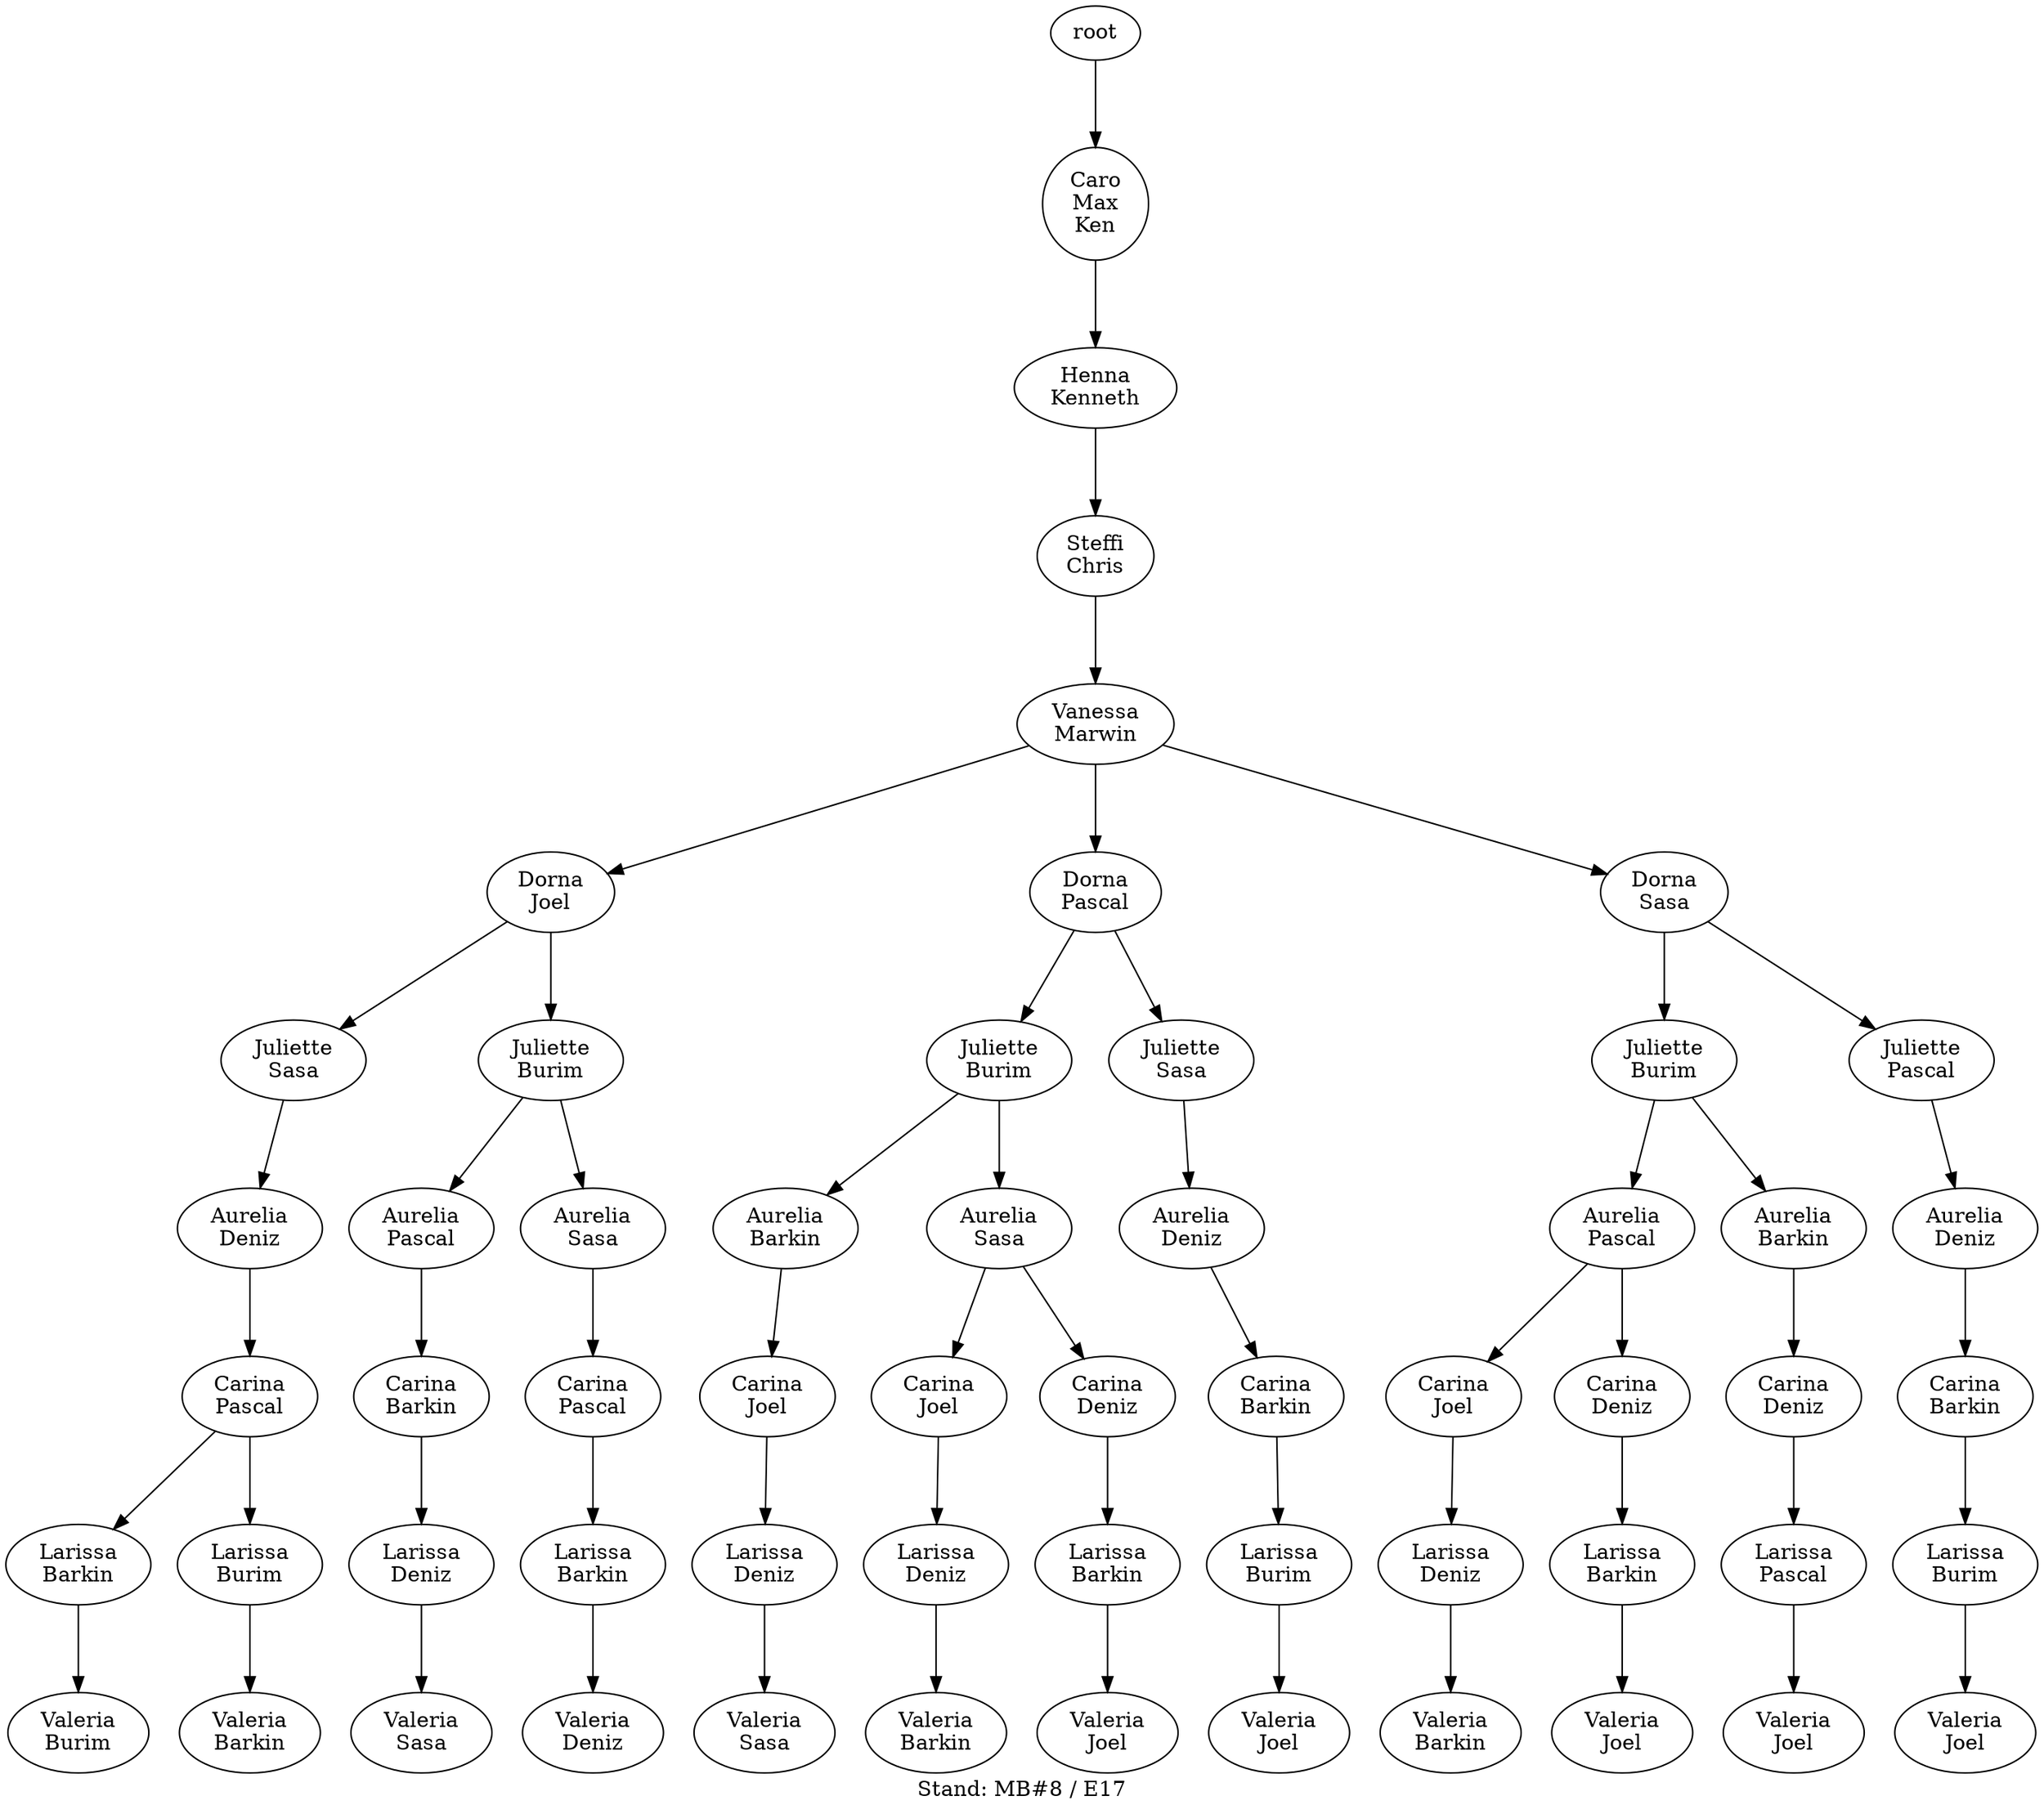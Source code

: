 digraph D { labelloc="b"; label="Stand: MB#8 / E17"; ranksep=0.8;
"root/7,5"[label="Caro\nMax\nKen"]
"root" -> "root/7,5";
"root/7,5/6"[label="Henna\nKenneth"]
"root/7,5" -> "root/7,5/6";
"root/7,5/6/2"[label="Steffi\nChris"]
"root/7,5/6" -> "root/7,5/6/2";
"root/7,5/6/2/10"[label="Vanessa\nMarwin"]
"root/7,5/6/2" -> "root/7,5/6/2/10";
"root/7,5/6/2/10/4"[label="Dorna\nJoel"]
"root/7,5/6/2/10" -> "root/7,5/6/2/10/4";
"root/7,5/6/2/10/4/9"[label="Juliette\nSasa"]
"root/7,5/6/2/10/4" -> "root/7,5/6/2/10/4/9";
"root/7,5/6/2/10/4/9/3"[label="Aurelia\nDeniz"]
"root/7,5/6/2/10/4/9" -> "root/7,5/6/2/10/4/9/3";
"root/7,5/6/2/10/4/9/3/8"[label="Carina\nPascal"]
"root/7,5/6/2/10/4/9/3" -> "root/7,5/6/2/10/4/9/3/8";
"root/7,5/6/2/10/4/9/3/8/0"[label="Larissa\nBarkin"]
"root/7,5/6/2/10/4/9/3/8" -> "root/7,5/6/2/10/4/9/3/8/0";
"root/7,5/6/2/10/4/9/3/8/0/1"[label="Valeria\nBurim"]
"root/7,5/6/2/10/4/9/3/8/0" -> "root/7,5/6/2/10/4/9/3/8/0/1";
"root/7,5/6/2/10/8"[label="Dorna\nPascal"]
"root/7,5/6/2/10" -> "root/7,5/6/2/10/8";
"root/7,5/6/2/10/8/1"[label="Juliette\nBurim"]
"root/7,5/6/2/10/8" -> "root/7,5/6/2/10/8/1";
"root/7,5/6/2/10/8/1/0"[label="Aurelia\nBarkin"]
"root/7,5/6/2/10/8/1" -> "root/7,5/6/2/10/8/1/0";
"root/7,5/6/2/10/8/1/0/4"[label="Carina\nJoel"]
"root/7,5/6/2/10/8/1/0" -> "root/7,5/6/2/10/8/1/0/4";
"root/7,5/6/2/10/8/1/0/4/3"[label="Larissa\nDeniz"]
"root/7,5/6/2/10/8/1/0/4" -> "root/7,5/6/2/10/8/1/0/4/3";
"root/7,5/6/2/10/8/1/0/4/3/9"[label="Valeria\nSasa"]
"root/7,5/6/2/10/8/1/0/4/3" -> "root/7,5/6/2/10/8/1/0/4/3/9";
"root/7,5/6/2/10/4/1"[label="Juliette\nBurim"]
"root/7,5/6/2/10/4" -> "root/7,5/6/2/10/4/1";
"root/7,5/6/2/10/4/1/8"[label="Aurelia\nPascal"]
"root/7,5/6/2/10/4/1" -> "root/7,5/6/2/10/4/1/8";
"root/7,5/6/2/10/4/1/8/0"[label="Carina\nBarkin"]
"root/7,5/6/2/10/4/1/8" -> "root/7,5/6/2/10/4/1/8/0";
"root/7,5/6/2/10/4/1/8/0/3"[label="Larissa\nDeniz"]
"root/7,5/6/2/10/4/1/8/0" -> "root/7,5/6/2/10/4/1/8/0/3";
"root/7,5/6/2/10/4/1/8/0/3/9"[label="Valeria\nSasa"]
"root/7,5/6/2/10/4/1/8/0/3" -> "root/7,5/6/2/10/4/1/8/0/3/9";
"root/7,5/6/2/10/4/9/3/8/1"[label="Larissa\nBurim"]
"root/7,5/6/2/10/4/9/3/8" -> "root/7,5/6/2/10/4/9/3/8/1";
"root/7,5/6/2/10/4/9/3/8/1/0"[label="Valeria\nBarkin"]
"root/7,5/6/2/10/4/9/3/8/1" -> "root/7,5/6/2/10/4/9/3/8/1/0";
"root/7,5/6/2/10/9"[label="Dorna\nSasa"]
"root/7,5/6/2/10" -> "root/7,5/6/2/10/9";
"root/7,5/6/2/10/9/1"[label="Juliette\nBurim"]
"root/7,5/6/2/10/9" -> "root/7,5/6/2/10/9/1";
"root/7,5/6/2/10/9/1/8"[label="Aurelia\nPascal"]
"root/7,5/6/2/10/9/1" -> "root/7,5/6/2/10/9/1/8";
"root/7,5/6/2/10/9/1/8/4"[label="Carina\nJoel"]
"root/7,5/6/2/10/9/1/8" -> "root/7,5/6/2/10/9/1/8/4";
"root/7,5/6/2/10/9/1/8/4/3"[label="Larissa\nDeniz"]
"root/7,5/6/2/10/9/1/8/4" -> "root/7,5/6/2/10/9/1/8/4/3";
"root/7,5/6/2/10/9/1/8/4/3/0"[label="Valeria\nBarkin"]
"root/7,5/6/2/10/9/1/8/4/3" -> "root/7,5/6/2/10/9/1/8/4/3/0";
"root/7,5/6/2/10/8/1/9"[label="Aurelia\nSasa"]
"root/7,5/6/2/10/8/1" -> "root/7,5/6/2/10/8/1/9";
"root/7,5/6/2/10/8/1/9/4"[label="Carina\nJoel"]
"root/7,5/6/2/10/8/1/9" -> "root/7,5/6/2/10/8/1/9/4";
"root/7,5/6/2/10/8/1/9/4/3"[label="Larissa\nDeniz"]
"root/7,5/6/2/10/8/1/9/4" -> "root/7,5/6/2/10/8/1/9/4/3";
"root/7,5/6/2/10/8/1/9/4/3/0"[label="Valeria\nBarkin"]
"root/7,5/6/2/10/8/1/9/4/3" -> "root/7,5/6/2/10/8/1/9/4/3/0";
"root/7,5/6/2/10/4/1/9"[label="Aurelia\nSasa"]
"root/7,5/6/2/10/4/1" -> "root/7,5/6/2/10/4/1/9";
"root/7,5/6/2/10/4/1/9/8"[label="Carina\nPascal"]
"root/7,5/6/2/10/4/1/9" -> "root/7,5/6/2/10/4/1/9/8";
"root/7,5/6/2/10/4/1/9/8/0"[label="Larissa\nBarkin"]
"root/7,5/6/2/10/4/1/9/8" -> "root/7,5/6/2/10/4/1/9/8/0";
"root/7,5/6/2/10/4/1/9/8/0/3"[label="Valeria\nDeniz"]
"root/7,5/6/2/10/4/1/9/8/0" -> "root/7,5/6/2/10/4/1/9/8/0/3";
"root/7,5/6/2/10/8/1/9/3"[label="Carina\nDeniz"]
"root/7,5/6/2/10/8/1/9" -> "root/7,5/6/2/10/8/1/9/3";
"root/7,5/6/2/10/8/1/9/3/0"[label="Larissa\nBarkin"]
"root/7,5/6/2/10/8/1/9/3" -> "root/7,5/6/2/10/8/1/9/3/0";
"root/7,5/6/2/10/8/1/9/3/0/4"[label="Valeria\nJoel"]
"root/7,5/6/2/10/8/1/9/3/0" -> "root/7,5/6/2/10/8/1/9/3/0/4";
"root/7,5/6/2/10/9/1/8/3"[label="Carina\nDeniz"]
"root/7,5/6/2/10/9/1/8" -> "root/7,5/6/2/10/9/1/8/3";
"root/7,5/6/2/10/9/1/8/3/0"[label="Larissa\nBarkin"]
"root/7,5/6/2/10/9/1/8/3" -> "root/7,5/6/2/10/9/1/8/3/0";
"root/7,5/6/2/10/9/1/8/3/0/4"[label="Valeria\nJoel"]
"root/7,5/6/2/10/9/1/8/3/0" -> "root/7,5/6/2/10/9/1/8/3/0/4";
"root/7,5/6/2/10/8/9"[label="Juliette\nSasa"]
"root/7,5/6/2/10/8" -> "root/7,5/6/2/10/8/9";
"root/7,5/6/2/10/8/9/3"[label="Aurelia\nDeniz"]
"root/7,5/6/2/10/8/9" -> "root/7,5/6/2/10/8/9/3";
"root/7,5/6/2/10/8/9/3/0"[label="Carina\nBarkin"]
"root/7,5/6/2/10/8/9/3" -> "root/7,5/6/2/10/8/9/3/0";
"root/7,5/6/2/10/8/9/3/0/1"[label="Larissa\nBurim"]
"root/7,5/6/2/10/8/9/3/0" -> "root/7,5/6/2/10/8/9/3/0/1";
"root/7,5/6/2/10/8/9/3/0/1/4"[label="Valeria\nJoel"]
"root/7,5/6/2/10/8/9/3/0/1" -> "root/7,5/6/2/10/8/9/3/0/1/4";
"root/7,5/6/2/10/9/8"[label="Juliette\nPascal"]
"root/7,5/6/2/10/9" -> "root/7,5/6/2/10/9/8";
"root/7,5/6/2/10/9/8/3"[label="Aurelia\nDeniz"]
"root/7,5/6/2/10/9/8" -> "root/7,5/6/2/10/9/8/3";
"root/7,5/6/2/10/9/8/3/0"[label="Carina\nBarkin"]
"root/7,5/6/2/10/9/8/3" -> "root/7,5/6/2/10/9/8/3/0";
"root/7,5/6/2/10/9/8/3/0/1"[label="Larissa\nBurim"]
"root/7,5/6/2/10/9/8/3/0" -> "root/7,5/6/2/10/9/8/3/0/1";
"root/7,5/6/2/10/9/8/3/0/1/4"[label="Valeria\nJoel"]
"root/7,5/6/2/10/9/8/3/0/1" -> "root/7,5/6/2/10/9/8/3/0/1/4";
"root/7,5/6/2/10/9/1/0"[label="Aurelia\nBarkin"]
"root/7,5/6/2/10/9/1" -> "root/7,5/6/2/10/9/1/0";
"root/7,5/6/2/10/9/1/0/3"[label="Carina\nDeniz"]
"root/7,5/6/2/10/9/1/0" -> "root/7,5/6/2/10/9/1/0/3";
"root/7,5/6/2/10/9/1/0/3/8"[label="Larissa\nPascal"]
"root/7,5/6/2/10/9/1/0/3" -> "root/7,5/6/2/10/9/1/0/3/8";
"root/7,5/6/2/10/9/1/0/3/8/4"[label="Valeria\nJoel"]
"root/7,5/6/2/10/9/1/0/3/8" -> "root/7,5/6/2/10/9/1/0/3/8/4";
}
